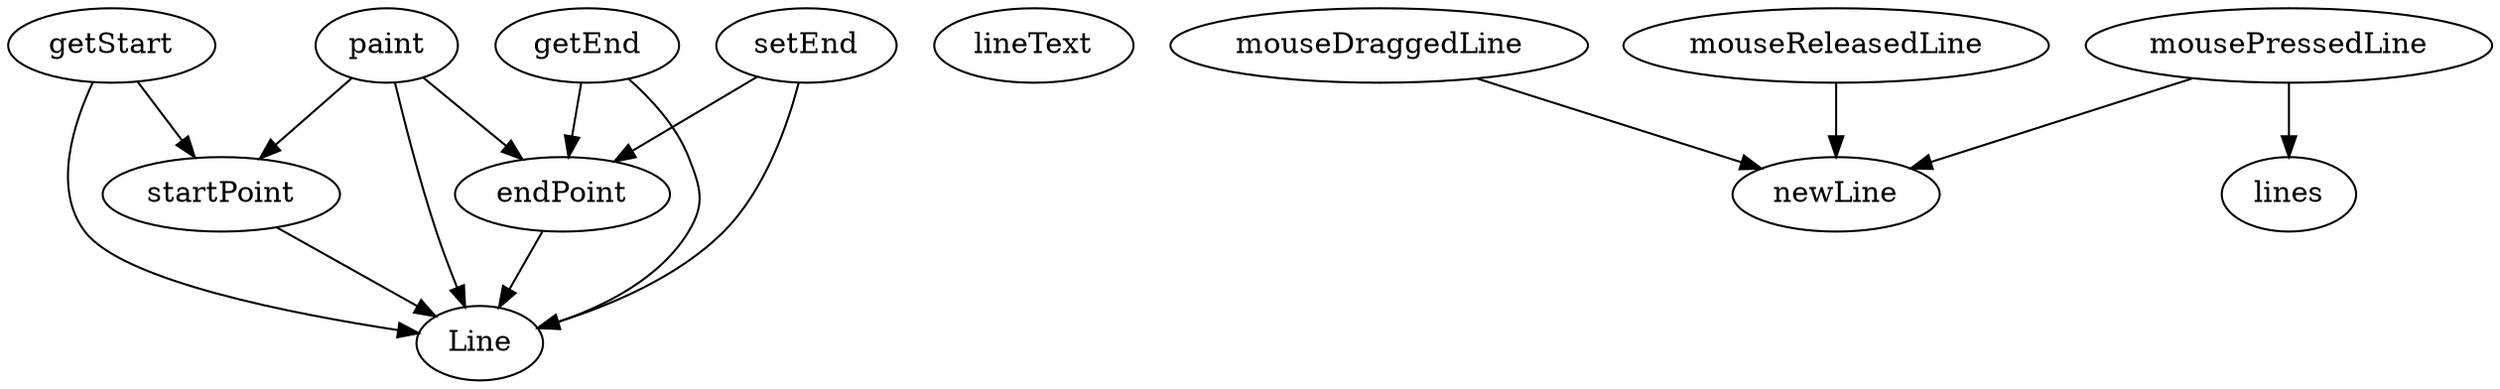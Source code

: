 digraph G {

  startPoint -> Line;
  endPoint -> Line;
  getEnd -> Line;
  getStart -> Line;
  paint -> Line;
  setEnd -> Line;
  
  setEnd -> endPoint;
  getEnd -> endPoint;
  getStart -> startPoint;
  paint -> startPoint;
  paint -> endPoint;
  
  lineText;
  
  mouseDraggedLine -> newLine;
  mouseReleasedLine -> newLine;
  mousePressedLine -> newLine;
  mousePressedLine -> lines;
}